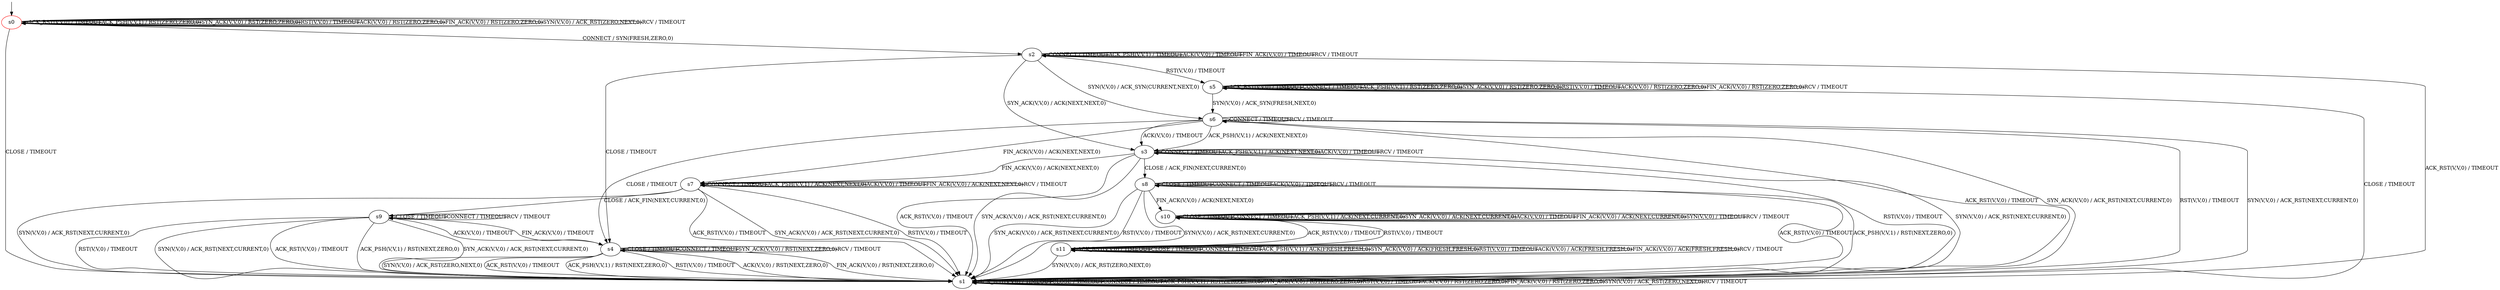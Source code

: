 digraph G {
label=""
s0 [color="red"]
s1
s2
s3
s4
s5
s6
s7
s8
s9
s10
s11
s0 [label="s0"];
s0 -> s0[label="ACK_RST(V,V,0) / TIMEOUT"]
s0 -> s1[label="CLOSE / TIMEOUT"]
s0 -> s2[label="CONNECT / SYN(FRESH,ZERO,0)"]
s0 -> s0[label="ACK_PSH(V,V,1) / RST(ZERO,ZERO,0)"]
s0 -> s0[label="SYN_ACK(V,V,0) / RST(ZERO,ZERO,0)"]
s0 -> s0[label="RST(V,V,0) / TIMEOUT"]
s0 -> s0[label="ACK(V,V,0) / RST(ZERO,ZERO,0)"]
s0 -> s0[label="FIN_ACK(V,V,0) / RST(ZERO,ZERO,0)"]
s0 -> s0[label="SYN(V,V,0) / ACK_RST(ZERO,NEXT,0)"]
s0 -> s0[label="RCV / TIMEOUT"]
s1 [label="s1"];
s1 -> s1[label="ACK_RST(V,V,0) / TIMEOUT"]
s1 -> s1[label="CLOSE / TIMEOUT"]
s1 -> s1[label="CONNECT / TIMEOUT"]
s1 -> s1[label="ACK_PSH(V,V,1) / RST(ZERO,ZERO,0)"]
s1 -> s1[label="SYN_ACK(V,V,0) / RST(ZERO,ZERO,0)"]
s1 -> s1[label="RST(V,V,0) / TIMEOUT"]
s1 -> s1[label="ACK(V,V,0) / RST(ZERO,ZERO,0)"]
s1 -> s1[label="FIN_ACK(V,V,0) / RST(ZERO,ZERO,0)"]
s1 -> s1[label="SYN(V,V,0) / ACK_RST(ZERO,NEXT,0)"]
s1 -> s1[label="RCV / TIMEOUT"]
s2 [label="s2"];
s2 -> s1[label="ACK_RST(V,V,0) / TIMEOUT"]
s2 -> s4[label="CLOSE / TIMEOUT"]
s2 -> s2[label="CONNECT / TIMEOUT"]
s2 -> s2[label="ACK_PSH(V,V,1) / TIMEOUT"]
s2 -> s3[label="SYN_ACK(V,V,0) / ACK(NEXT,NEXT,0)"]
s2 -> s5[label="RST(V,V,0) / TIMEOUT"]
s2 -> s2[label="ACK(V,V,0) / TIMEOUT"]
s2 -> s2[label="FIN_ACK(V,V,0) / TIMEOUT"]
s2 -> s6[label="SYN(V,V,0) / ACK_SYN(CURRENT,NEXT,0)"]
s2 -> s2[label="RCV / TIMEOUT"]
s3 [label="s3"];
s3 -> s1[label="ACK_RST(V,V,0) / TIMEOUT"]
s3 -> s8[label="CLOSE / ACK_FIN(NEXT,CURRENT,0)"]
s3 -> s3[label="CONNECT / TIMEOUT"]
s3 -> s3[label="ACK_PSH(V,V,1) / ACK(NEXT,NEXT,0)"]
s3 -> s1[label="SYN_ACK(V,V,0) / ACK_RST(NEXT,CURRENT,0)"]
s3 -> s1[label="RST(V,V,0) / TIMEOUT"]
s3 -> s3[label="ACK(V,V,0) / TIMEOUT"]
s3 -> s7[label="FIN_ACK(V,V,0) / ACK(NEXT,NEXT,0)"]
s3 -> s1[label="SYN(V,V,0) / ACK_RST(NEXT,CURRENT,0)"]
s3 -> s3[label="RCV / TIMEOUT"]
s4 [label="s4"];
s4 -> s1[label="ACK_RST(V,V,0) / TIMEOUT"]
s4 -> s4[label="CLOSE / TIMEOUT"]
s4 -> s4[label="CONNECT / TIMEOUT"]
s4 -> s1[label="ACK_PSH(V,V,1) / RST(NEXT,ZERO,0)"]
s4 -> s4[label="SYN_ACK(V,V,0) / RST(NEXT,ZERO,0)"]
s4 -> s1[label="RST(V,V,0) / TIMEOUT"]
s4 -> s1[label="ACK(V,V,0) / RST(NEXT,ZERO,0)"]
s4 -> s1[label="FIN_ACK(V,V,0) / RST(NEXT,ZERO,0)"]
s4 -> s1[label="SYN(V,V,0) / ACK_RST(ZERO,NEXT,0)"]
s4 -> s4[label="RCV / TIMEOUT"]
s5 [label="s5"];
s5 -> s5[label="ACK_RST(V,V,0) / TIMEOUT"]
s5 -> s1[label="CLOSE / TIMEOUT"]
s5 -> s5[label="CONNECT / TIMEOUT"]
s5 -> s5[label="ACK_PSH(V,V,1) / RST(ZERO,ZERO,0)"]
s5 -> s5[label="SYN_ACK(V,V,0) / RST(ZERO,ZERO,0)"]
s5 -> s5[label="RST(V,V,0) / TIMEOUT"]
s5 -> s5[label="ACK(V,V,0) / RST(ZERO,ZERO,0)"]
s5 -> s5[label="FIN_ACK(V,V,0) / RST(ZERO,ZERO,0)"]
s5 -> s6[label="SYN(V,V,0) / ACK_SYN(FRESH,NEXT,0)"]
s5 -> s5[label="RCV / TIMEOUT"]
s6 [label="s6"];
s6 -> s1[label="ACK_RST(V,V,0) / TIMEOUT"]
s6 -> s4[label="CLOSE / TIMEOUT"]
s6 -> s6[label="CONNECT / TIMEOUT"]
s6 -> s3[label="ACK_PSH(V,V,1) / ACK(NEXT,NEXT,0)"]
s6 -> s1[label="SYN_ACK(V,V,0) / ACK_RST(NEXT,CURRENT,0)"]
s6 -> s1[label="RST(V,V,0) / TIMEOUT"]
s6 -> s3[label="ACK(V,V,0) / TIMEOUT"]
s6 -> s7[label="FIN_ACK(V,V,0) / ACK(NEXT,NEXT,0)"]
s6 -> s1[label="SYN(V,V,0) / ACK_RST(NEXT,CURRENT,0)"]
s6 -> s6[label="RCV / TIMEOUT"]
s7 [label="s7"];
s7 -> s1[label="ACK_RST(V,V,0) / TIMEOUT"]
s7 -> s9[label="CLOSE / ACK_FIN(NEXT,CURRENT,0)"]
s7 -> s7[label="CONNECT / TIMEOUT"]
s7 -> s7[label="ACK_PSH(V,V,1) / ACK(NEXT,NEXT,0)"]
s7 -> s1[label="SYN_ACK(V,V,0) / ACK_RST(NEXT,CURRENT,0)"]
s7 -> s1[label="RST(V,V,0) / TIMEOUT"]
s7 -> s7[label="ACK(V,V,0) / TIMEOUT"]
s7 -> s7[label="FIN_ACK(V,V,0) / ACK(NEXT,NEXT,0)"]
s7 -> s1[label="SYN(V,V,0) / ACK_RST(NEXT,CURRENT,0)"]
s7 -> s7[label="RCV / TIMEOUT"]
s8 [label="s8"];
s8 -> s1[label="ACK_RST(V,V,0) / TIMEOUT"]
s8 -> s8[label="CLOSE / TIMEOUT"]
s8 -> s8[label="CONNECT / TIMEOUT"]
s8 -> s1[label="ACK_PSH(V,V,1) / RST(NEXT,ZERO,0)"]
s8 -> s1[label="SYN_ACK(V,V,0) / ACK_RST(NEXT,CURRENT,0)"]
s8 -> s1[label="RST(V,V,0) / TIMEOUT"]
s8 -> s8[label="ACK(V,V,0) / TIMEOUT"]
s8 -> s10[label="FIN_ACK(V,V,0) / ACK(NEXT,NEXT,0)"]
s8 -> s1[label="SYN(V,V,0) / ACK_RST(NEXT,CURRENT,0)"]
s8 -> s8[label="RCV / TIMEOUT"]
s9 [label="s9"];
s9 -> s1[label="ACK_RST(V,V,0) / TIMEOUT"]
s9 -> s9[label="CLOSE / TIMEOUT"]
s9 -> s9[label="CONNECT / TIMEOUT"]
s9 -> s1[label="ACK_PSH(V,V,1) / RST(NEXT,ZERO,0)"]
s9 -> s1[label="SYN_ACK(V,V,0) / ACK_RST(NEXT,CURRENT,0)"]
s9 -> s1[label="RST(V,V,0) / TIMEOUT"]
s9 -> s4[label="ACK(V,V,0) / TIMEOUT"]
s9 -> s4[label="FIN_ACK(V,V,0) / TIMEOUT"]
s9 -> s1[label="SYN(V,V,0) / ACK_RST(NEXT,CURRENT,0)"]
s9 -> s9[label="RCV / TIMEOUT"]
s10 [label="s10"];
s10 -> s11[label="ACK_RST(V,V,0) / TIMEOUT"]
s10 -> s10[label="CLOSE / TIMEOUT"]
s10 -> s10[label="CONNECT / TIMEOUT"]
s10 -> s10[label="ACK_PSH(V,V,1) / ACK(NEXT,CURRENT,0)"]
s10 -> s10[label="SYN_ACK(V,V,0) / ACK(NEXT,CURRENT,0)"]
s10 -> s11[label="RST(V,V,0) / TIMEOUT"]
s10 -> s10[label="ACK(V,V,0) / TIMEOUT"]
s10 -> s10[label="FIN_ACK(V,V,0) / ACK(NEXT,CURRENT,0)"]
s10 -> s10[label="SYN(V,V,0) / TIMEOUT"]
s10 -> s10[label="RCV / TIMEOUT"]
s11 [label="s11"];
s11 -> s11[label="ACK_RST(V,V,0) / TIMEOUT"]
s11 -> s11[label="CLOSE / TIMEOUT"]
s11 -> s11[label="CONNECT / TIMEOUT"]
s11 -> s11[label="ACK_PSH(V,V,1) / ACK(FRESH,FRESH,0)"]
s11 -> s11[label="SYN_ACK(V,V,0) / ACK(FRESH,FRESH,0)"]
s11 -> s11[label="RST(V,V,0) / TIMEOUT"]
s11 -> s11[label="ACK(V,V,0) / ACK(FRESH,FRESH,0)"]
s11 -> s11[label="FIN_ACK(V,V,0) / ACK(FRESH,FRESH,0)"]
s11 -> s1[label="SYN(V,V,0) / ACK_RST(ZERO,NEXT,0)"]
s11 -> s11[label="RCV / TIMEOUT"]
__start0 [label="" shape="none" width="0" height="0"];
__start0 -> s0;
}
